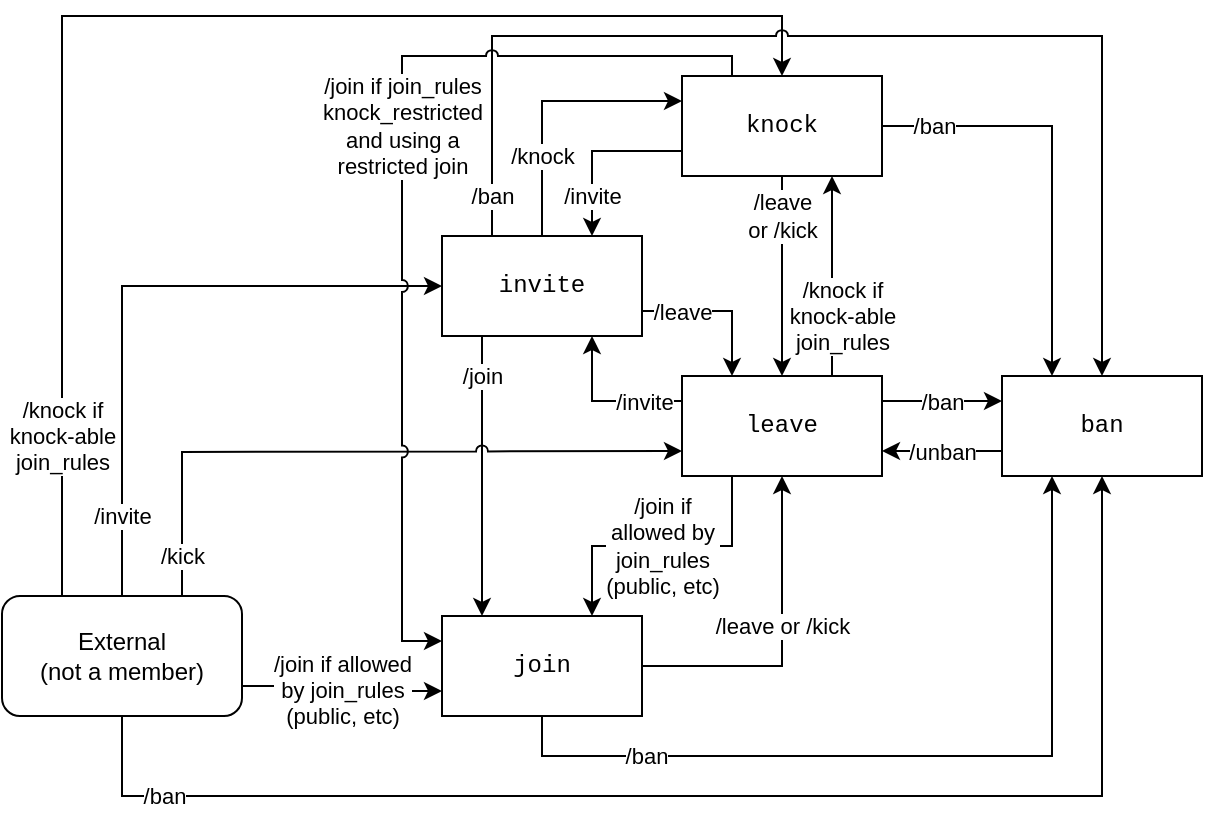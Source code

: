 <mxfile version="21.6.9" type="device">
  <diagram id="4a_pTli-mcEMNPq0ciXK" name="Page-1">
    <mxGraphModel dx="1430" dy="757" grid="1" gridSize="10" guides="1" tooltips="1" connect="1" arrows="1" fold="1" page="1" pageScale="1" pageWidth="827" pageHeight="1169" math="0" shadow="0">
      <root>
        <mxCell id="0" />
        <mxCell id="1" parent="0" />
        <mxCell id="P05zALBlSnZwpnZ5Cu9t-11" value="/join" style="edgeStyle=orthogonalEdgeStyle;rounded=0;orthogonalLoop=1;jettySize=auto;html=1;" parent="1" source="P05zALBlSnZwpnZ5Cu9t-1" target="P05zALBlSnZwpnZ5Cu9t-2" edge="1">
          <mxGeometry x="-0.714" relative="1" as="geometry">
            <Array as="points">
              <mxPoint x="290" y="360" />
              <mxPoint x="290" y="360" />
            </Array>
            <mxPoint as="offset" />
          </mxGeometry>
        </mxCell>
        <mxCell id="P05zALBlSnZwpnZ5Cu9t-1" value="invite" style="rounded=0;whiteSpace=wrap;html=1;" parent="1" vertex="1">
          <mxGeometry x="270" y="250" width="100" height="50" as="geometry" />
        </mxCell>
        <mxCell id="P05zALBlSnZwpnZ5Cu9t-16" value="/leave or /kick" style="edgeStyle=orthogonalEdgeStyle;rounded=0;orthogonalLoop=1;jettySize=auto;html=1;" parent="1" source="P05zALBlSnZwpnZ5Cu9t-2" target="P05zALBlSnZwpnZ5Cu9t-4" edge="1">
          <mxGeometry x="0.097" relative="1" as="geometry">
            <mxPoint as="offset" />
          </mxGeometry>
        </mxCell>
        <mxCell id="P05zALBlSnZwpnZ5Cu9t-22" value="/ban" style="edgeStyle=orthogonalEdgeStyle;rounded=0;orthogonalLoop=1;jettySize=auto;html=1;exitX=0.5;exitY=1;exitDx=0;exitDy=0;entryX=0.25;entryY=1;entryDx=0;entryDy=0;" parent="1" source="P05zALBlSnZwpnZ5Cu9t-2" target="P05zALBlSnZwpnZ5Cu9t-3" edge="1">
          <mxGeometry x="-0.654" relative="1" as="geometry">
            <mxPoint as="offset" />
          </mxGeometry>
        </mxCell>
        <mxCell id="P05zALBlSnZwpnZ5Cu9t-2" value="join" style="rounded=0;whiteSpace=wrap;html=1;fontFamily=Courier New;" parent="1" vertex="1">
          <mxGeometry x="270" y="440" width="100" height="50" as="geometry" />
        </mxCell>
        <mxCell id="P05zALBlSnZwpnZ5Cu9t-18" value="/unban" style="edgeStyle=orthogonalEdgeStyle;rounded=0;orthogonalLoop=1;jettySize=auto;html=1;exitX=0;exitY=0.75;exitDx=0;exitDy=0;entryX=1;entryY=0.75;entryDx=0;entryDy=0;" parent="1" source="P05zALBlSnZwpnZ5Cu9t-3" target="P05zALBlSnZwpnZ5Cu9t-4" edge="1">
          <mxGeometry relative="1" as="geometry" />
        </mxCell>
        <mxCell id="P05zALBlSnZwpnZ5Cu9t-3" value="ban" style="rounded=0;whiteSpace=wrap;html=1;fontFamily=Courier New;" parent="1" vertex="1">
          <mxGeometry x="550" y="320" width="100" height="50" as="geometry" />
        </mxCell>
        <mxCell id="P05zALBlSnZwpnZ5Cu9t-12" value="/join if&lt;br&gt;allowed by&lt;br&gt;join_rules&lt;br&gt;(public, etc)" style="edgeStyle=orthogonalEdgeStyle;rounded=0;orthogonalLoop=1;jettySize=auto;html=1;exitX=0.25;exitY=1;exitDx=0;exitDy=0;entryX=0.75;entryY=0;entryDx=0;entryDy=0;" parent="1" source="P05zALBlSnZwpnZ5Cu9t-4" target="P05zALBlSnZwpnZ5Cu9t-2" edge="1">
          <mxGeometry relative="1" as="geometry" />
        </mxCell>
        <mxCell id="P05zALBlSnZwpnZ5Cu9t-13" value="/invite" style="edgeStyle=orthogonalEdgeStyle;rounded=0;orthogonalLoop=1;jettySize=auto;html=1;entryX=0.75;entryY=1;entryDx=0;entryDy=0;exitX=0;exitY=0.25;exitDx=0;exitDy=0;" parent="1" source="P05zALBlSnZwpnZ5Cu9t-4" target="P05zALBlSnZwpnZ5Cu9t-25" edge="1">
          <mxGeometry x="-0.5" relative="1" as="geometry">
            <mxPoint as="offset" />
          </mxGeometry>
        </mxCell>
        <mxCell id="P05zALBlSnZwpnZ5Cu9t-17" value="/ban" style="edgeStyle=orthogonalEdgeStyle;rounded=0;orthogonalLoop=1;jettySize=auto;html=1;exitX=1;exitY=0.25;exitDx=0;exitDy=0;entryX=0;entryY=0.25;entryDx=0;entryDy=0;" parent="1" source="P05zALBlSnZwpnZ5Cu9t-4" target="P05zALBlSnZwpnZ5Cu9t-3" edge="1">
          <mxGeometry relative="1" as="geometry" />
        </mxCell>
        <mxCell id="P05zALBlSnZwpnZ5Cu9t-4" value="leave" style="rounded=0;whiteSpace=wrap;html=1;fontFamily=Courier New;" parent="1" vertex="1">
          <mxGeometry x="390" y="320" width="100" height="50" as="geometry" />
        </mxCell>
        <mxCell id="P05zALBlSnZwpnZ5Cu9t-8" value="/invite" style="edgeStyle=orthogonalEdgeStyle;rounded=0;orthogonalLoop=1;jettySize=auto;html=1;exitX=0.5;exitY=0;exitDx=0;exitDy=0;entryX=0;entryY=0.5;entryDx=0;entryDy=0;" parent="1" source="P05zALBlSnZwpnZ5Cu9t-29" target="P05zALBlSnZwpnZ5Cu9t-25" edge="1">
          <mxGeometry x="-0.746" relative="1" as="geometry">
            <mxPoint x="170" y="275" as="sourcePoint" />
            <mxPoint as="offset" />
          </mxGeometry>
        </mxCell>
        <mxCell id="P05zALBlSnZwpnZ5Cu9t-10" value="/join if allowed&lt;br&gt;by join_rules&lt;br&gt;(public, etc)" style="edgeStyle=orthogonalEdgeStyle;rounded=0;orthogonalLoop=1;jettySize=auto;html=1;exitX=1;exitY=0.75;exitDx=0;exitDy=0;entryX=0;entryY=0.75;entryDx=0;entryDy=0;" parent="1" source="P05zALBlSnZwpnZ5Cu9t-29" target="P05zALBlSnZwpnZ5Cu9t-2" edge="1">
          <mxGeometry relative="1" as="geometry">
            <mxPoint x="170" y="465" as="sourcePoint" />
            <Array as="points">
              <mxPoint x="220" y="475" />
              <mxPoint x="220" y="478" />
            </Array>
          </mxGeometry>
        </mxCell>
        <mxCell id="P05zALBlSnZwpnZ5Cu9t-21" value="/ban" style="edgeStyle=orthogonalEdgeStyle;rounded=0;orthogonalLoop=1;jettySize=auto;html=1;entryX=0.5;entryY=1;entryDx=0;entryDy=0;exitX=0.5;exitY=1;exitDx=0;exitDy=0;" parent="1" source="P05zALBlSnZwpnZ5Cu9t-29" target="P05zALBlSnZwpnZ5Cu9t-3" edge="1">
          <mxGeometry x="-0.823" relative="1" as="geometry">
            <mxPoint x="170" y="545" as="sourcePoint" />
            <Array as="points">
              <mxPoint x="110" y="530" />
              <mxPoint x="600" y="530" />
            </Array>
            <mxPoint as="offset" />
          </mxGeometry>
        </mxCell>
        <mxCell id="P05zALBlSnZwpnZ5Cu9t-26" value="/invite" style="edgeStyle=orthogonalEdgeStyle;rounded=0;orthogonalLoop=1;jettySize=auto;html=1;exitX=0;exitY=0.75;exitDx=0;exitDy=0;entryX=0.75;entryY=0;entryDx=0;entryDy=0;fontFamily=Helvetica;" parent="1" source="P05zALBlSnZwpnZ5Cu9t-24" target="P05zALBlSnZwpnZ5Cu9t-25" edge="1">
          <mxGeometry x="0.543" relative="1" as="geometry">
            <Array as="points">
              <mxPoint x="345" y="208" />
            </Array>
            <mxPoint as="offset" />
          </mxGeometry>
        </mxCell>
        <mxCell id="P05zALBlSnZwpnZ5Cu9t-31" value="/ban" style="edgeStyle=orthogonalEdgeStyle;rounded=0;orthogonalLoop=1;jettySize=auto;html=1;exitX=1;exitY=0.5;exitDx=0;exitDy=0;entryX=0.25;entryY=0;entryDx=0;entryDy=0;fontFamily=Helvetica;" parent="1" source="P05zALBlSnZwpnZ5Cu9t-24" target="P05zALBlSnZwpnZ5Cu9t-3" edge="1">
          <mxGeometry x="-0.755" relative="1" as="geometry">
            <mxPoint as="offset" />
          </mxGeometry>
        </mxCell>
        <mxCell id="P05zALBlSnZwpnZ5Cu9t-24" value="knock" style="rounded=0;whiteSpace=wrap;html=1;fontFamily=Courier New;" parent="1" vertex="1">
          <mxGeometry x="390" y="170" width="100" height="50" as="geometry" />
        </mxCell>
        <mxCell id="MX1knW6UPCu7S-0Doe2Q-1" value="/knock" style="edgeStyle=orthogonalEdgeStyle;rounded=0;orthogonalLoop=1;jettySize=auto;html=1;exitX=0.5;exitY=0;exitDx=0;exitDy=0;entryX=0;entryY=0.25;entryDx=0;entryDy=0;" parent="1" source="P05zALBlSnZwpnZ5Cu9t-25" target="P05zALBlSnZwpnZ5Cu9t-24" edge="1">
          <mxGeometry x="-0.418" relative="1" as="geometry">
            <mxPoint as="offset" />
          </mxGeometry>
        </mxCell>
        <mxCell id="MX1knW6UPCu7S-0Doe2Q-2" value="/leave" style="edgeStyle=orthogonalEdgeStyle;rounded=0;orthogonalLoop=1;jettySize=auto;html=1;exitX=1;exitY=0.75;exitDx=0;exitDy=0;entryX=0.25;entryY=0;entryDx=0;entryDy=0;" parent="1" source="P05zALBlSnZwpnZ5Cu9t-25" target="P05zALBlSnZwpnZ5Cu9t-4" edge="1">
          <mxGeometry x="-0.484" relative="1" as="geometry">
            <mxPoint as="offset" />
          </mxGeometry>
        </mxCell>
        <mxCell id="P05zALBlSnZwpnZ5Cu9t-25" value="invite" style="rounded=0;whiteSpace=wrap;html=1;fontFamily=Courier New;" parent="1" vertex="1">
          <mxGeometry x="270" y="250" width="100" height="50" as="geometry" />
        </mxCell>
        <mxCell id="MX1knW6UPCu7S-0Doe2Q-4" value="/kick" style="edgeStyle=orthogonalEdgeStyle;rounded=0;jumpStyle=arc;orthogonalLoop=1;jettySize=auto;html=1;exitX=0.75;exitY=0;exitDx=0;exitDy=0;entryX=0;entryY=0.75;entryDx=0;entryDy=0;" parent="1" source="P05zALBlSnZwpnZ5Cu9t-29" target="P05zALBlSnZwpnZ5Cu9t-4" edge="1">
          <mxGeometry x="-0.876" relative="1" as="geometry">
            <Array as="points">
              <mxPoint x="140" y="358" />
              <mxPoint x="220" y="358" />
            </Array>
            <mxPoint as="offset" />
          </mxGeometry>
        </mxCell>
        <mxCell id="P05zALBlSnZwpnZ5Cu9t-29" value="External &lt;br&gt;(not a member)" style="rounded=1;whiteSpace=wrap;html=1;fontFamily=Helvetica;" parent="1" vertex="1">
          <mxGeometry x="50" y="430" width="120" height="60" as="geometry" />
        </mxCell>
        <mxCell id="P05zALBlSnZwpnZ5Cu9t-30" value="/knock if &lt;br&gt;knock-able&lt;br&gt;join_rules" style="edgeStyle=orthogonalEdgeStyle;rounded=0;orthogonalLoop=1;jettySize=auto;html=1;exitX=0.25;exitY=0;exitDx=0;exitDy=0;entryX=0.5;entryY=0;entryDx=0;entryDy=0;fontFamily=Helvetica;jumpStyle=none;jumpSize=7;" parent="1" source="P05zALBlSnZwpnZ5Cu9t-29" target="P05zALBlSnZwpnZ5Cu9t-24" edge="1">
          <mxGeometry x="-0.765" relative="1" as="geometry">
            <Array as="points">
              <mxPoint x="80" y="140" />
              <mxPoint x="440" y="140" />
            </Array>
            <mxPoint as="offset" />
          </mxGeometry>
        </mxCell>
        <mxCell id="P05zALBlSnZwpnZ5Cu9t-19" value="/ban" style="edgeStyle=orthogonalEdgeStyle;rounded=0;orthogonalLoop=1;jettySize=auto;html=1;exitX=0.25;exitY=0;exitDx=0;exitDy=0;entryX=0.5;entryY=0;entryDx=0;entryDy=0;jumpStyle=arc;" parent="1" source="P05zALBlSnZwpnZ5Cu9t-25" target="P05zALBlSnZwpnZ5Cu9t-3" edge="1">
          <mxGeometry x="-0.93" relative="1" as="geometry">
            <Array as="points">
              <mxPoint x="295" y="150" />
              <mxPoint x="600" y="150" />
            </Array>
            <mxPoint as="offset" />
          </mxGeometry>
        </mxCell>
        <mxCell id="P05zALBlSnZwpnZ5Cu9t-27" value="/leave&lt;br&gt;or /kick" style="edgeStyle=orthogonalEdgeStyle;rounded=0;orthogonalLoop=1;jettySize=auto;html=1;exitX=0.5;exitY=1;exitDx=0;exitDy=0;entryX=0.5;entryY=0;entryDx=0;entryDy=0;fontFamily=Helvetica;" parent="1" source="P05zALBlSnZwpnZ5Cu9t-24" target="P05zALBlSnZwpnZ5Cu9t-4" edge="1">
          <mxGeometry x="-0.6" relative="1" as="geometry">
            <mxPoint as="offset" />
          </mxGeometry>
        </mxCell>
        <mxCell id="Je66lSOIGBRFVx_LtrYI-3" value="/knock if&lt;br&gt;knock-able&lt;br&gt;join_rules&lt;br&gt;" style="edgeStyle=orthogonalEdgeStyle;rounded=0;orthogonalLoop=1;jettySize=auto;html=1;exitX=0.75;exitY=0;exitDx=0;exitDy=0;entryX=0.75;entryY=1;entryDx=0;entryDy=0;" parent="1" source="P05zALBlSnZwpnZ5Cu9t-4" target="P05zALBlSnZwpnZ5Cu9t-24" edge="1">
          <mxGeometry x="-0.4" y="-5" relative="1" as="geometry">
            <mxPoint as="offset" />
          </mxGeometry>
        </mxCell>
        <mxCell id="q5SATBPCpZFuv_SF1K4v-1" value="/join if join_rules&lt;br&gt;knock_restricted&lt;br&gt;and using a &lt;br&gt;restricted join" style="edgeStyle=orthogonalEdgeStyle;rounded=0;orthogonalLoop=1;jettySize=auto;html=1;exitX=0.25;exitY=0;exitDx=0;exitDy=0;entryX=0;entryY=0.25;entryDx=0;entryDy=0;jumpStyle=arc;" edge="1" parent="1" source="P05zALBlSnZwpnZ5Cu9t-24" target="P05zALBlSnZwpnZ5Cu9t-2">
          <mxGeometry x="-0.138" relative="1" as="geometry">
            <Array as="points">
              <mxPoint x="415" y="160" />
              <mxPoint x="250" y="160" />
              <mxPoint x="250" y="453" />
            </Array>
            <mxPoint as="offset" />
          </mxGeometry>
        </mxCell>
      </root>
    </mxGraphModel>
  </diagram>
</mxfile>
